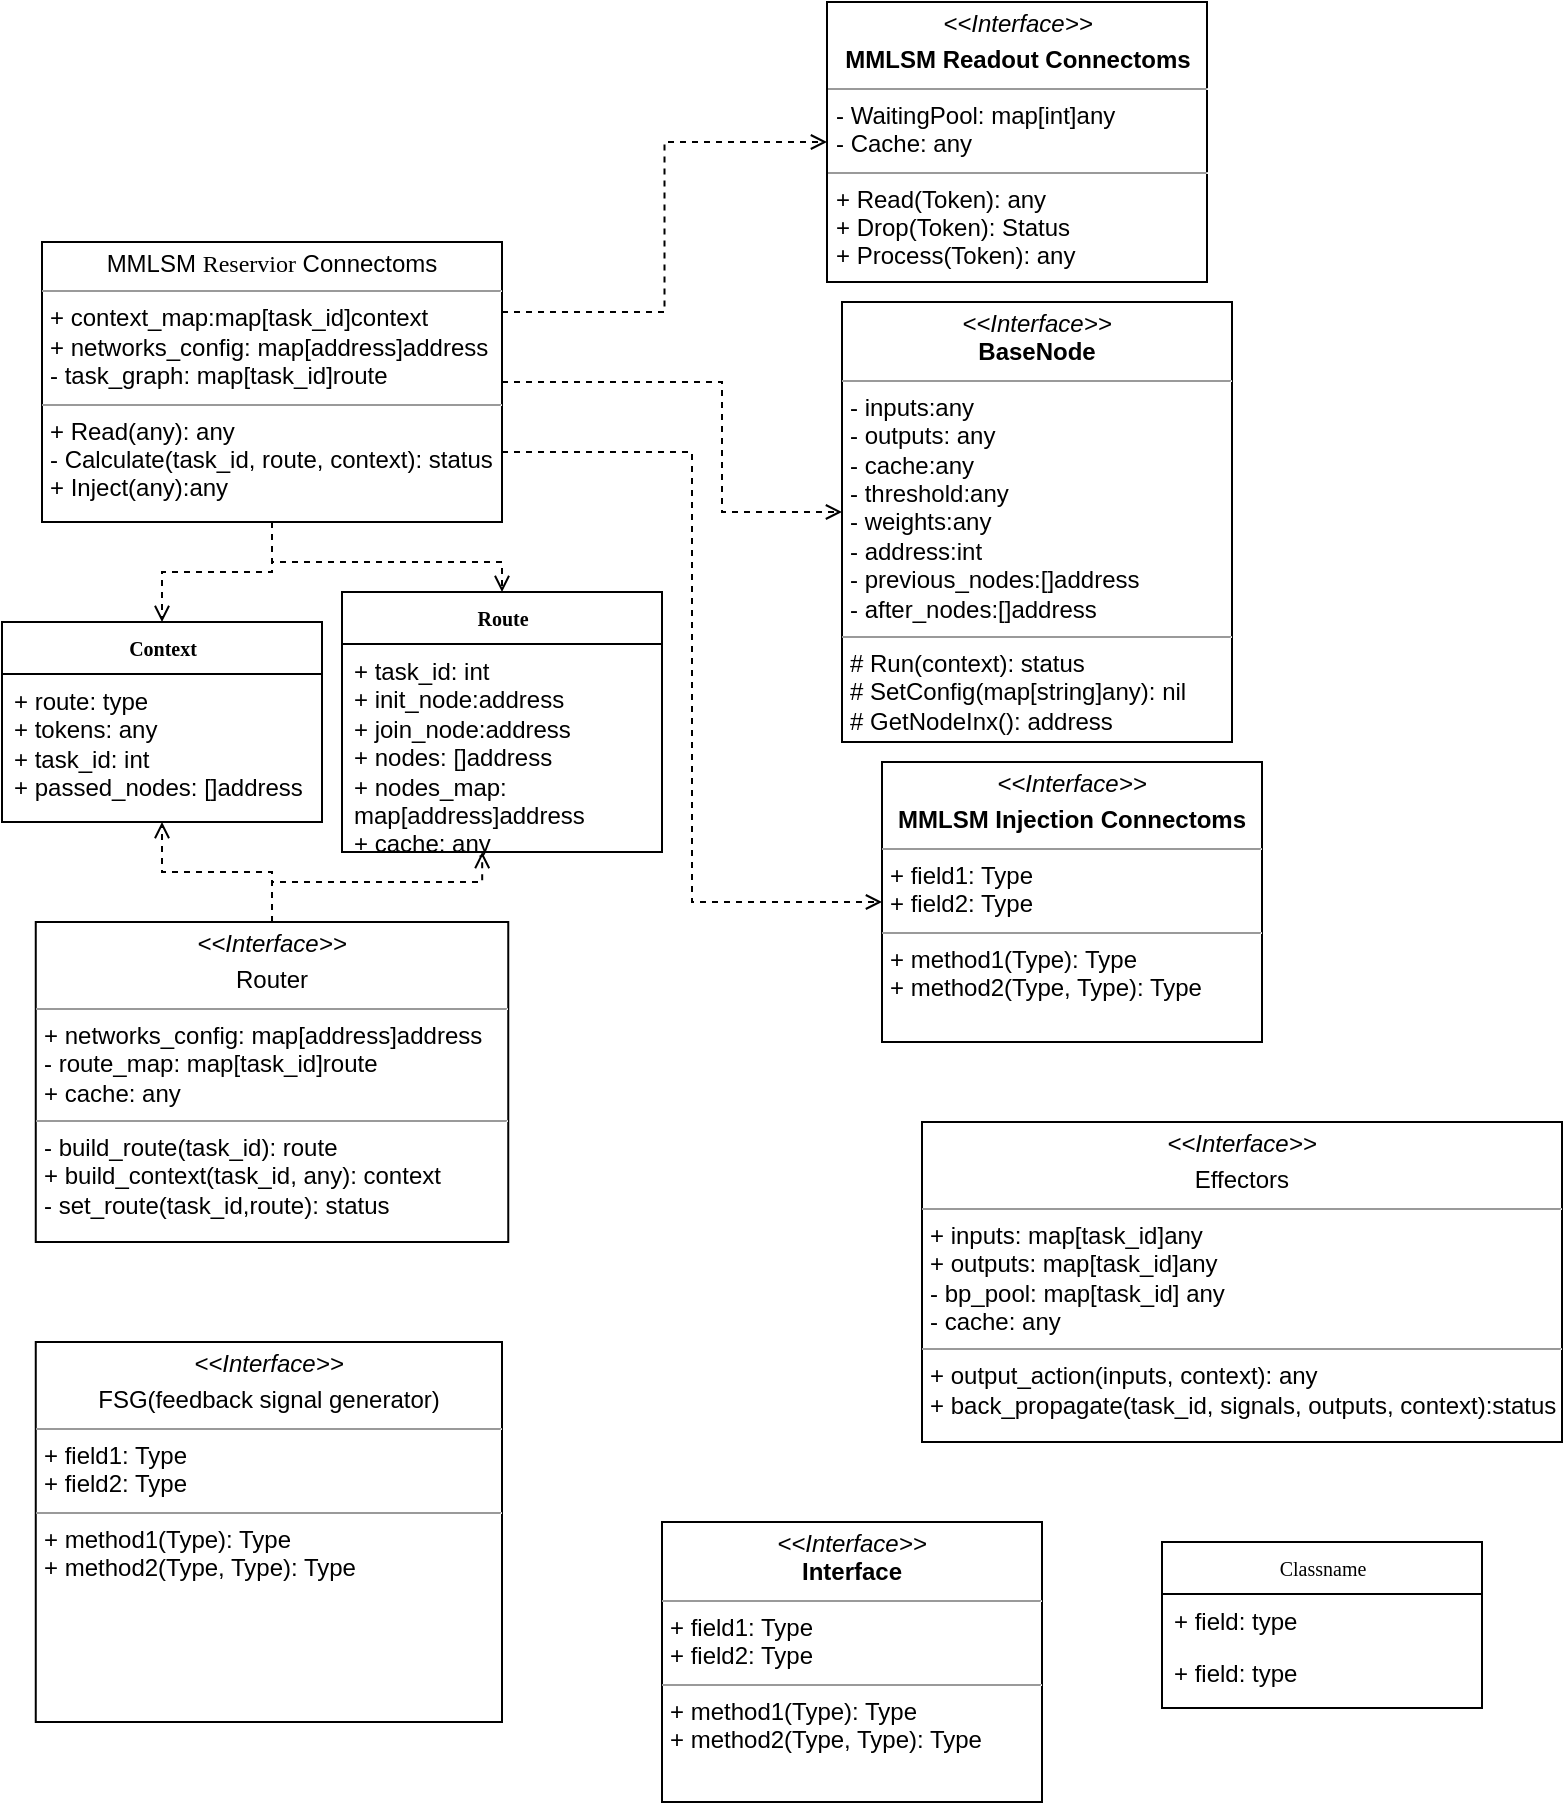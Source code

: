<mxfile version="25.0.3">
  <diagram name="Page-1" id="c4acf3e9-155e-7222-9cf6-157b1a14988f">
    <mxGraphModel dx="954" dy="551" grid="1" gridSize="10" guides="1" tooltips="1" connect="1" arrows="1" fold="1" page="1" pageScale="1" pageWidth="850" pageHeight="1100" background="none" math="0" shadow="0">
      <root>
        <mxCell id="0" />
        <mxCell id="1" parent="0" />
        <mxCell id="5d2195bd80daf111-5" value="Classname" style="swimlane;html=1;fontStyle=0;childLayout=stackLayout;horizontal=1;startSize=26;fillColor=none;horizontalStack=0;resizeParent=1;resizeLast=0;collapsible=1;marginBottom=0;swimlaneFillColor=#ffffff;rounded=0;shadow=0;comic=0;labelBackgroundColor=none;strokeWidth=1;fontFamily=Verdana;fontSize=10;align=center;" parent="1" vertex="1">
          <mxGeometry x="610" y="770" width="160" height="83" as="geometry" />
        </mxCell>
        <mxCell id="5d2195bd80daf111-6" value="+ field: type" style="text;html=1;strokeColor=none;fillColor=none;align=left;verticalAlign=top;spacingLeft=4;spacingRight=4;whiteSpace=wrap;overflow=hidden;rotatable=0;points=[[0,0.5],[1,0.5]];portConstraint=eastwest;" parent="5d2195bd80daf111-5" vertex="1">
          <mxGeometry y="26" width="160" height="26" as="geometry" />
        </mxCell>
        <mxCell id="5d2195bd80daf111-7" value="+ field: type" style="text;html=1;strokeColor=none;fillColor=none;align=left;verticalAlign=top;spacingLeft=4;spacingRight=4;whiteSpace=wrap;overflow=hidden;rotatable=0;points=[[0,0.5],[1,0.5]];portConstraint=eastwest;" parent="5d2195bd80daf111-5" vertex="1">
          <mxGeometry y="52" width="160" height="26" as="geometry" />
        </mxCell>
        <mxCell id="5d2195bd80daf111-10" value="&lt;p style=&quot;margin:0px;margin-top:4px;text-align:center;&quot;&gt;&lt;i&gt;&amp;lt;&amp;lt;Interface&amp;gt;&amp;gt;&lt;/i&gt;&lt;br/&gt;&lt;b&gt;Interface&lt;/b&gt;&lt;/p&gt;&lt;hr size=&quot;1&quot;/&gt;&lt;p style=&quot;margin:0px;margin-left:4px;&quot;&gt;+ field1: Type&lt;br/&gt;+ field2: Type&lt;/p&gt;&lt;hr size=&quot;1&quot;/&gt;&lt;p style=&quot;margin:0px;margin-left:4px;&quot;&gt;+ method1(Type): Type&lt;br/&gt;+ method2(Type, Type): Type&lt;/p&gt;" style="verticalAlign=top;align=left;overflow=fill;fontSize=12;fontFamily=Helvetica;html=1;rounded=0;shadow=0;comic=0;labelBackgroundColor=none;strokeWidth=1" parent="1" vertex="1">
          <mxGeometry x="360" y="760" width="190" height="140" as="geometry" />
        </mxCell>
        <mxCell id="5d2195bd80daf111-15" value="&lt;p style=&quot;margin:0px;margin-top:4px;text-align:center;&quot;&gt;&lt;i&gt;&amp;lt;&amp;lt;Interface&amp;gt;&amp;gt;&lt;/i&gt;&lt;br&gt;&lt;b&gt;BaseNode&lt;/b&gt;&lt;/p&gt;&lt;hr size=&quot;1&quot;&gt;&lt;p style=&quot;margin:0px;margin-left:4px;&quot;&gt;- inputs:any&lt;br&gt;- outputs: any&lt;/p&gt;&lt;p style=&quot;margin:0px;margin-left:4px;&quot;&gt;- cache:any&lt;/p&gt;&lt;p style=&quot;margin:0px;margin-left:4px;&quot;&gt;- threshold:any&lt;/p&gt;&lt;p style=&quot;margin:0px;margin-left:4px;&quot;&gt;- weights:any&lt;/p&gt;&lt;p style=&quot;margin:0px;margin-left:4px;&quot;&gt;- address:int&lt;/p&gt;&lt;p style=&quot;margin:0px;margin-left:4px;&quot;&gt;- previous_nodes:[]address&lt;/p&gt;&lt;p style=&quot;margin:0px;margin-left:4px;&quot;&gt;- after_nodes:[]address&lt;/p&gt;&lt;hr size=&quot;1&quot;&gt;&lt;p style=&quot;margin:0px;margin-left:4px;&quot;&gt;# Run(context): status&lt;br&gt;# SetConfig(map[string]any): nil&lt;/p&gt;&lt;p style=&quot;margin:0px;margin-left:4px;&quot;&gt;# GetNodeInx(): address&lt;/p&gt;&lt;p style=&quot;margin:0px;margin-left:4px;&quot;&gt;&lt;br&gt;&lt;/p&gt;" style="verticalAlign=top;align=left;overflow=fill;fontSize=12;fontFamily=Helvetica;html=1;rounded=0;shadow=0;comic=0;labelBackgroundColor=none;strokeWidth=1" parent="1" vertex="1">
          <mxGeometry x="450" y="150" width="195" height="220" as="geometry" />
        </mxCell>
        <mxCell id="5d2195bd80daf111-18" value="&lt;p style=&quot;margin:0px;margin-top:4px;text-align:center;&quot;&gt;&lt;i&gt;&amp;lt;&amp;lt;Interface&amp;gt;&amp;gt;&lt;/i&gt;&lt;br&gt;&lt;/p&gt;&lt;p style=&quot;margin:0px;margin-top:4px;text-align:center;&quot;&gt;&lt;b&gt;MMLSM Readout Connectoms&lt;/b&gt;&lt;/p&gt;&lt;hr size=&quot;1&quot;&gt;&lt;p style=&quot;margin:0px;margin-left:4px;&quot;&gt;- WaitingPool: map[int]any&lt;br&gt;- Cache: any&lt;/p&gt;&lt;hr size=&quot;1&quot;&gt;&lt;p style=&quot;margin:0px;margin-left:4px;&quot;&gt;+ Read(Token): any&lt;br&gt;+ Drop(Token): Status&lt;/p&gt;&lt;p style=&quot;margin:0px;margin-left:4px;&quot;&gt;+ Process(Token): any&lt;/p&gt;" style="verticalAlign=top;align=left;overflow=fill;fontSize=12;fontFamily=Helvetica;html=1;rounded=0;shadow=0;comic=0;labelBackgroundColor=none;strokeWidth=1" parent="1" vertex="1">
          <mxGeometry x="442.5" width="190" height="140" as="geometry" />
        </mxCell>
        <mxCell id="5d2195bd80daf111-19" value="&lt;p style=&quot;margin: 4px 0px 0px; text-align: center;&quot;&gt;&lt;i&gt;&amp;lt;&amp;lt;Interface&amp;gt;&amp;gt;&lt;/i&gt;&lt;br&gt;&lt;/p&gt;&lt;p style=&quot;margin: 4px 0px 0px; text-align: center;&quot;&gt;Effectors&lt;/p&gt;&lt;hr size=&quot;1&quot;&gt;&lt;p style=&quot;margin:0px;margin-left:4px;&quot;&gt;+ inputs: map[task_id]any&lt;br&gt;&lt;/p&gt;&lt;p style=&quot;margin:0px;margin-left:4px;&quot;&gt;+ outputs: map[task_id]any&lt;/p&gt;&lt;p style=&quot;margin:0px;margin-left:4px;&quot;&gt;- bp_pool: map[task_id] any&lt;/p&gt;&lt;p style=&quot;margin:0px;margin-left:4px;&quot;&gt;- cache: any&lt;br&gt;&lt;/p&gt;&lt;hr size=&quot;1&quot;&gt;&lt;p style=&quot;margin:0px;margin-left:4px;&quot;&gt;+ output_action(inputs, context): any&lt;br&gt;+ back_propagate(task_id, signals, outputs, context):status&lt;/p&gt;" style="verticalAlign=top;align=left;overflow=fill;fontSize=12;fontFamily=Helvetica;html=1;rounded=0;shadow=0;comic=0;labelBackgroundColor=none;strokeWidth=1" parent="1" vertex="1">
          <mxGeometry x="490" y="560" width="320" height="160" as="geometry" />
        </mxCell>
        <mxCell id="Okiig9Hstaw-6zwMr5Zd-14" style="edgeStyle=orthogonalEdgeStyle;rounded=0;orthogonalLoop=1;jettySize=auto;html=1;exitX=0.5;exitY=0;exitDx=0;exitDy=0;entryX=0.5;entryY=1;entryDx=0;entryDy=0;dashed=1;endArrow=open;endFill=0;" edge="1" parent="1" source="5d2195bd80daf111-20" target="Okiig9Hstaw-6zwMr5Zd-8">
          <mxGeometry relative="1" as="geometry" />
        </mxCell>
        <mxCell id="5d2195bd80daf111-20" value="&lt;p style=&quot;margin: 4px 0px 0px; text-align: center;&quot;&gt;&lt;i&gt;&amp;lt;&amp;lt;Interface&amp;gt;&amp;gt;&lt;/i&gt;&lt;br&gt;&lt;/p&gt;&lt;p style=&quot;margin: 4px 0px 0px; text-align: center;&quot;&gt;Router&lt;/p&gt;&lt;hr size=&quot;1&quot;&gt;&lt;p style=&quot;margin:0px;margin-left:4px;&quot;&gt;+&amp;nbsp;networks_config: map[address]address&lt;/p&gt;&lt;p style=&quot;margin:0px;margin-left:4px;&quot;&gt;- route_map: map[task_id]route&lt;br&gt;+ cache: any&lt;/p&gt;&lt;hr size=&quot;1&quot;&gt;&lt;p style=&quot;margin:0px;margin-left:4px;&quot;&gt;- build_route(task_id): route&lt;br&gt;+ build_context(task_id, any): context&lt;/p&gt;&lt;p style=&quot;margin:0px;margin-left:4px;&quot;&gt;- set_route(task_id,route): status&lt;/p&gt;" style="verticalAlign=top;align=left;overflow=fill;fontSize=12;fontFamily=Helvetica;html=1;rounded=0;shadow=0;comic=0;labelBackgroundColor=none;strokeWidth=1" parent="1" vertex="1">
          <mxGeometry x="46.88" y="460" width="236.25" height="160" as="geometry" />
        </mxCell>
        <mxCell id="am_0E-VKELdb4oYjf-La-1" value="&lt;p style=&quot;margin: 4px 0px 0px; text-align: center;&quot;&gt;&lt;i&gt;&amp;lt;&amp;lt;Interface&amp;gt;&amp;gt;&lt;/i&gt;&lt;br&gt;&lt;/p&gt;&lt;p style=&quot;margin: 4px 0px 0px; text-align: center;&quot;&gt;FSG(feedback signal generator)&lt;/p&gt;&lt;hr size=&quot;1&quot;&gt;&lt;p style=&quot;margin:0px;margin-left:4px;&quot;&gt;+ field1: Type&lt;br&gt;+ field2: Type&lt;/p&gt;&lt;hr size=&quot;1&quot;&gt;&lt;p style=&quot;margin:0px;margin-left:4px;&quot;&gt;+ method1(Type): Type&lt;br&gt;+ method2(Type, Type): Type&lt;/p&gt;" style="verticalAlign=top;align=left;overflow=fill;fontSize=12;fontFamily=Helvetica;html=1;rounded=0;shadow=0;comic=0;labelBackgroundColor=none;strokeWidth=1" parent="1" vertex="1">
          <mxGeometry x="46.88" y="670" width="233.12" height="190" as="geometry" />
        </mxCell>
        <mxCell id="am_0E-VKELdb4oYjf-La-3" value="&lt;p style=&quot;margin:0px;margin-top:4px;text-align:center;&quot;&gt;&lt;i&gt;&amp;lt;&amp;lt;Interface&amp;gt;&amp;gt;&lt;/i&gt;&lt;br&gt;&lt;/p&gt;&lt;p style=&quot;margin:0px;margin-top:4px;text-align:center;&quot;&gt;&lt;b&gt;MMLSM Injection Connectoms&lt;/b&gt;&lt;/p&gt;&lt;hr size=&quot;1&quot;&gt;&lt;p style=&quot;margin:0px;margin-left:4px;&quot;&gt;+ field1: Type&lt;br&gt;+ field2: Type&lt;/p&gt;&lt;hr size=&quot;1&quot;&gt;&lt;p style=&quot;margin:0px;margin-left:4px;&quot;&gt;+ method1(Type): Type&lt;br&gt;+ method2(Type, Type): Type&lt;/p&gt;" style="verticalAlign=top;align=left;overflow=fill;fontSize=12;fontFamily=Helvetica;html=1;rounded=0;shadow=0;comic=0;labelBackgroundColor=none;strokeWidth=1" parent="1" vertex="1">
          <mxGeometry x="470" y="380" width="190" height="140" as="geometry" />
        </mxCell>
        <mxCell id="Okiig9Hstaw-6zwMr5Zd-2" style="edgeStyle=orthogonalEdgeStyle;rounded=0;orthogonalLoop=1;jettySize=auto;html=1;dashed=1;endArrow=open;endFill=0;" edge="1" parent="1" source="am_0E-VKELdb4oYjf-La-4" target="5d2195bd80daf111-15">
          <mxGeometry relative="1" as="geometry">
            <Array as="points">
              <mxPoint x="390" y="190" />
              <mxPoint x="390" y="255" />
            </Array>
          </mxGeometry>
        </mxCell>
        <mxCell id="Okiig9Hstaw-6zwMr5Zd-3" style="edgeStyle=orthogonalEdgeStyle;rounded=0;orthogonalLoop=1;jettySize=auto;html=1;exitX=1;exitY=0.25;exitDx=0;exitDy=0;entryX=0;entryY=0.5;entryDx=0;entryDy=0;dashed=1;endArrow=open;endFill=0;" edge="1" parent="1" source="am_0E-VKELdb4oYjf-La-4" target="5d2195bd80daf111-18">
          <mxGeometry relative="1" as="geometry" />
        </mxCell>
        <mxCell id="Okiig9Hstaw-6zwMr5Zd-4" style="edgeStyle=orthogonalEdgeStyle;rounded=0;orthogonalLoop=1;jettySize=auto;html=1;exitX=1;exitY=0.75;exitDx=0;exitDy=0;entryX=0;entryY=0.5;entryDx=0;entryDy=0;dashed=1;endArrow=open;endFill=0;" edge="1" parent="1" source="am_0E-VKELdb4oYjf-La-4" target="am_0E-VKELdb4oYjf-La-3">
          <mxGeometry relative="1" as="geometry" />
        </mxCell>
        <mxCell id="Okiig9Hstaw-6zwMr5Zd-11" style="edgeStyle=orthogonalEdgeStyle;rounded=0;orthogonalLoop=1;jettySize=auto;html=1;exitX=0.5;exitY=1;exitDx=0;exitDy=0;entryX=0.5;entryY=0;entryDx=0;entryDy=0;dashed=1;endArrow=open;endFill=0;" edge="1" parent="1" source="am_0E-VKELdb4oYjf-La-4" target="Okiig9Hstaw-6zwMr5Zd-8">
          <mxGeometry relative="1" as="geometry" />
        </mxCell>
        <mxCell id="Okiig9Hstaw-6zwMr5Zd-18" style="edgeStyle=orthogonalEdgeStyle;rounded=0;orthogonalLoop=1;jettySize=auto;html=1;exitX=0.5;exitY=1;exitDx=0;exitDy=0;entryX=0.5;entryY=0;entryDx=0;entryDy=0;dashed=1;endArrow=open;endFill=0;" edge="1" parent="1" source="am_0E-VKELdb4oYjf-La-4" target="Okiig9Hstaw-6zwMr5Zd-15">
          <mxGeometry relative="1" as="geometry" />
        </mxCell>
        <mxCell id="am_0E-VKELdb4oYjf-La-4" value="&lt;p style=&quot;margin:0px;margin-top:4px;text-align:center;&quot;&gt;MMLSM&amp;nbsp;&lt;span style=&quot;font-family: Verdana; white-space: normal;&quot;&gt;Reservior&lt;/span&gt;&amp;nbsp;Connectoms&lt;br&gt;&lt;/p&gt;&lt;hr size=&quot;1&quot;&gt;&lt;p style=&quot;margin:0px;margin-left:4px;&quot;&gt;+ context_map:map[task_id]context&lt;br&gt;+ networks_config: map[address]address&lt;/p&gt;&lt;p style=&quot;margin:0px;margin-left:4px;&quot;&gt;- task_graph: map[task_id]route&lt;/p&gt;&lt;hr size=&quot;1&quot;&gt;&lt;p style=&quot;margin:0px;margin-left:4px;&quot;&gt;+ Read(any): any&lt;br&gt;- Calculate(task_id, route, context): status&lt;/p&gt;&lt;p style=&quot;margin:0px;margin-left:4px;&quot;&gt;+ Inject(any):any&lt;/p&gt;" style="verticalAlign=top;align=left;overflow=fill;fontSize=12;fontFamily=Helvetica;html=1;rounded=0;shadow=0;comic=0;labelBackgroundColor=none;strokeWidth=1" parent="1" vertex="1">
          <mxGeometry x="50" y="120" width="230" height="140" as="geometry" />
        </mxCell>
        <mxCell id="Okiig9Hstaw-6zwMr5Zd-8" value="&lt;b&gt;Context&lt;/b&gt;" style="swimlane;html=1;fontStyle=0;childLayout=stackLayout;horizontal=1;startSize=26;fillColor=none;horizontalStack=0;resizeParent=1;resizeLast=0;collapsible=1;marginBottom=0;swimlaneFillColor=#ffffff;rounded=0;shadow=0;comic=0;labelBackgroundColor=none;strokeWidth=1;fontFamily=Verdana;fontSize=10;align=center;" vertex="1" parent="1">
          <mxGeometry x="30" y="310" width="160" height="100" as="geometry" />
        </mxCell>
        <mxCell id="Okiig9Hstaw-6zwMr5Zd-10" value="&lt;div&gt;+ route: type&lt;br&gt;&lt;/div&gt;+ tokens: any&lt;div&gt;+ task_id: int&lt;/div&gt;&lt;div&gt;+ passed_nodes: []address&lt;/div&gt;" style="text;html=1;strokeColor=none;fillColor=none;align=left;verticalAlign=top;spacingLeft=4;spacingRight=4;whiteSpace=wrap;overflow=hidden;rotatable=0;points=[[0,0.5],[1,0.5]];portConstraint=eastwest;" vertex="1" parent="Okiig9Hstaw-6zwMr5Zd-8">
          <mxGeometry y="26" width="160" height="64" as="geometry" />
        </mxCell>
        <mxCell id="Okiig9Hstaw-6zwMr5Zd-15" value="&lt;b&gt;Route&lt;/b&gt;" style="swimlane;html=1;fontStyle=0;childLayout=stackLayout;horizontal=1;startSize=26;fillColor=none;horizontalStack=0;resizeParent=1;resizeLast=0;collapsible=1;marginBottom=0;swimlaneFillColor=#ffffff;rounded=0;shadow=0;comic=0;labelBackgroundColor=none;strokeWidth=1;fontFamily=Verdana;fontSize=10;align=center;" vertex="1" parent="1">
          <mxGeometry x="200" y="295" width="160" height="130" as="geometry" />
        </mxCell>
        <mxCell id="Okiig9Hstaw-6zwMr5Zd-16" value="&lt;div&gt;+ task_id: int&lt;br&gt;&lt;/div&gt;&lt;div&gt;+ init_node:address&lt;/div&gt;&lt;div&gt;+ join_node:address&lt;/div&gt;+ nodes: []address&lt;div&gt;+ nodes_map: map[address]address&lt;/div&gt;&lt;div&gt;+ cache: any&lt;/div&gt;" style="text;html=1;strokeColor=none;fillColor=none;align=left;verticalAlign=top;spacingLeft=4;spacingRight=4;whiteSpace=wrap;overflow=hidden;rotatable=0;points=[[0,0.5],[1,0.5]];portConstraint=eastwest;" vertex="1" parent="Okiig9Hstaw-6zwMr5Zd-15">
          <mxGeometry y="26" width="160" height="104" as="geometry" />
        </mxCell>
        <mxCell id="Okiig9Hstaw-6zwMr5Zd-17" style="edgeStyle=orthogonalEdgeStyle;rounded=0;orthogonalLoop=1;jettySize=auto;html=1;exitX=0.5;exitY=0;exitDx=0;exitDy=0;entryX=0.438;entryY=1;entryDx=0;entryDy=0;entryPerimeter=0;dashed=1;endArrow=open;endFill=0;" edge="1" parent="1" source="5d2195bd80daf111-20" target="Okiig9Hstaw-6zwMr5Zd-16">
          <mxGeometry relative="1" as="geometry">
            <Array as="points">
              <mxPoint x="165" y="440" />
              <mxPoint x="270" y="440" />
            </Array>
          </mxGeometry>
        </mxCell>
      </root>
    </mxGraphModel>
  </diagram>
</mxfile>
